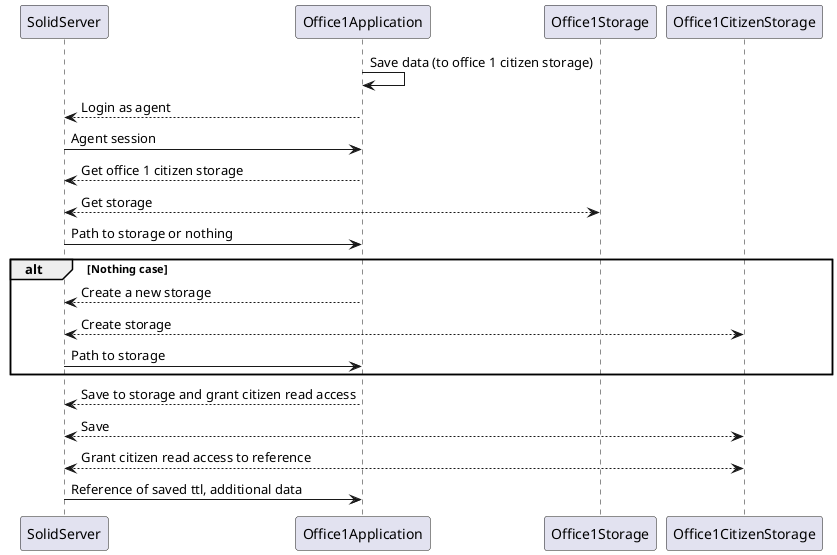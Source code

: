 @startuml
'actor Citizen
'participant CitizenApplication
participant SolidServer
'participant CitizenStorage
participant Office1Application
participant Office1Storage
participant Office1CitizenStorage
'participant Office2Application
'participant Office2Storage
'participant Office2CitizenStorage

Office1Application -> Office1Application : Save data (to office 1 citizen storage)

SolidServer <-- Office1Application: Login as agent

SolidServer -> Office1Application : Agent session

SolidServer <-- Office1Application : Get office 1 citizen storage

SolidServer <--> Office1Storage : Get storage

SolidServer -> Office1Application : Path to storage or nothing

alt Nothing case
    SolidServer <-- Office1Application : Create a new storage

    SolidServer <--> Office1CitizenStorage : Create storage

    SolidServer -> Office1Application : Path to storage
end

SolidServer <-- Office1Application : Save to storage and grant citizen read access

SolidServer <--> Office1CitizenStorage : Save

SolidServer <--> Office1CitizenStorage : Grant citizen read access to reference

SolidServer -> Office1Application : Reference of saved ttl, additional data
@enduml